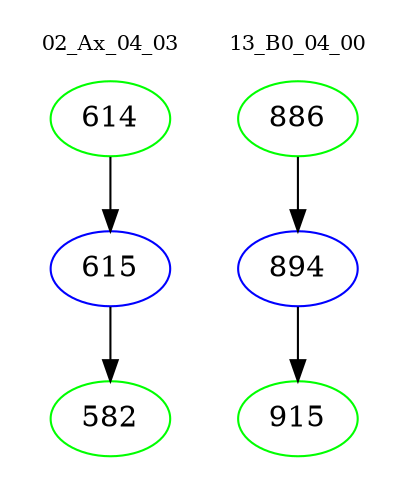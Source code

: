 digraph{
subgraph cluster_0 {
color = white
label = "02_Ax_04_03";
fontsize=10;
T0_614 [label="614", color="green"]
T0_614 -> T0_615 [color="black"]
T0_615 [label="615", color="blue"]
T0_615 -> T0_582 [color="black"]
T0_582 [label="582", color="green"]
}
subgraph cluster_1 {
color = white
label = "13_B0_04_00";
fontsize=10;
T1_886 [label="886", color="green"]
T1_886 -> T1_894 [color="black"]
T1_894 [label="894", color="blue"]
T1_894 -> T1_915 [color="black"]
T1_915 [label="915", color="green"]
}
}
